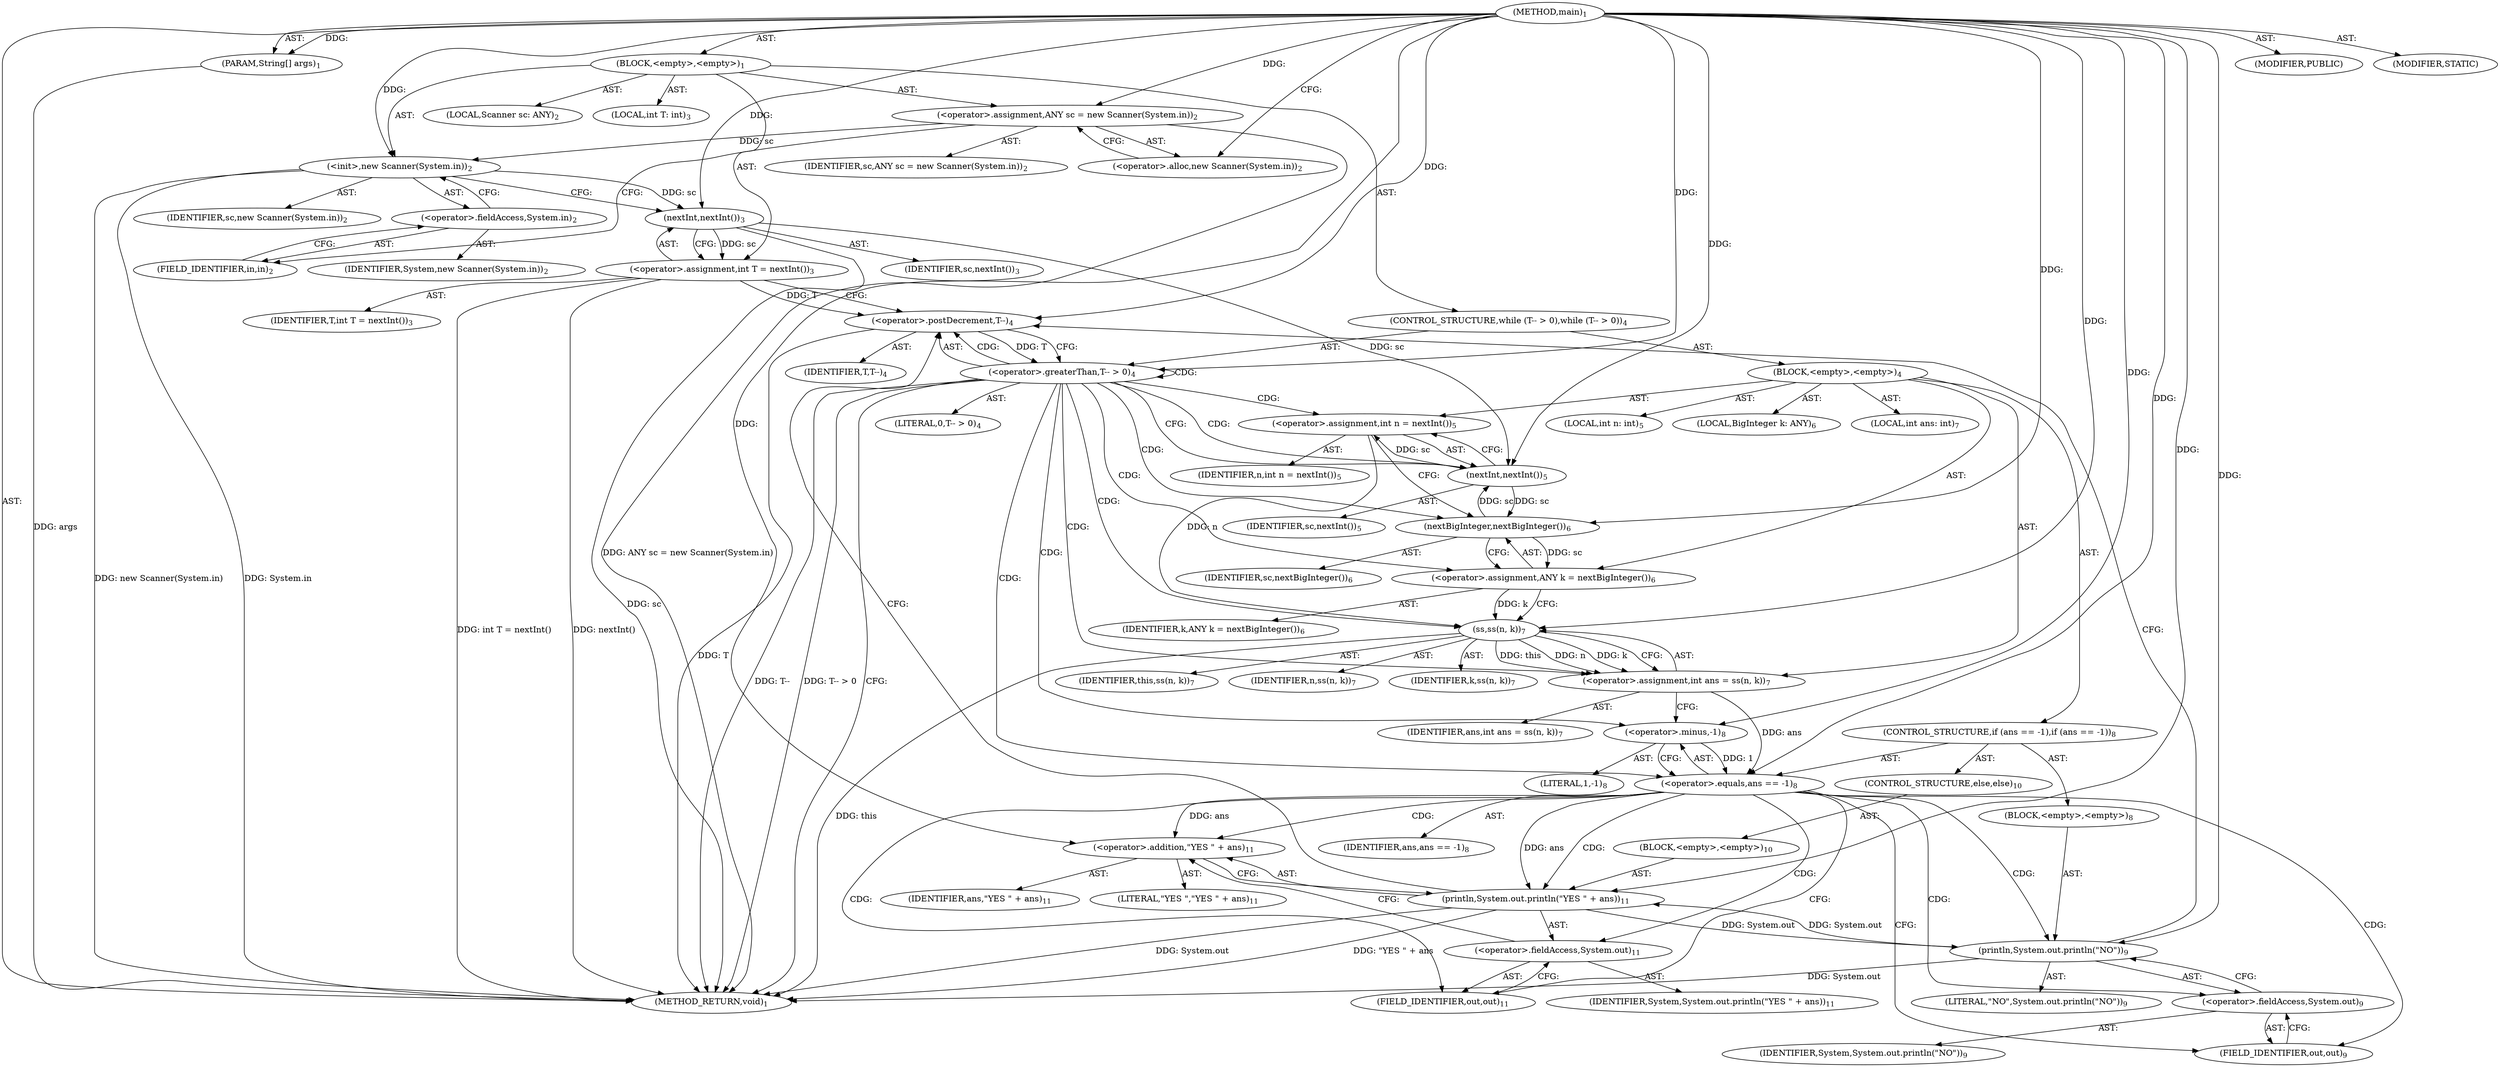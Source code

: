 digraph "main" {  
"19" [label = <(METHOD,main)<SUB>1</SUB>> ]
"20" [label = <(PARAM,String[] args)<SUB>1</SUB>> ]
"21" [label = <(BLOCK,&lt;empty&gt;,&lt;empty&gt;)<SUB>1</SUB>> ]
"4" [label = <(LOCAL,Scanner sc: ANY)<SUB>2</SUB>> ]
"22" [label = <(&lt;operator&gt;.assignment,ANY sc = new Scanner(System.in))<SUB>2</SUB>> ]
"23" [label = <(IDENTIFIER,sc,ANY sc = new Scanner(System.in))<SUB>2</SUB>> ]
"24" [label = <(&lt;operator&gt;.alloc,new Scanner(System.in))<SUB>2</SUB>> ]
"25" [label = <(&lt;init&gt;,new Scanner(System.in))<SUB>2</SUB>> ]
"3" [label = <(IDENTIFIER,sc,new Scanner(System.in))<SUB>2</SUB>> ]
"26" [label = <(&lt;operator&gt;.fieldAccess,System.in)<SUB>2</SUB>> ]
"27" [label = <(IDENTIFIER,System,new Scanner(System.in))<SUB>2</SUB>> ]
"28" [label = <(FIELD_IDENTIFIER,in,in)<SUB>2</SUB>> ]
"29" [label = <(LOCAL,int T: int)<SUB>3</SUB>> ]
"30" [label = <(&lt;operator&gt;.assignment,int T = nextInt())<SUB>3</SUB>> ]
"31" [label = <(IDENTIFIER,T,int T = nextInt())<SUB>3</SUB>> ]
"32" [label = <(nextInt,nextInt())<SUB>3</SUB>> ]
"33" [label = <(IDENTIFIER,sc,nextInt())<SUB>3</SUB>> ]
"34" [label = <(CONTROL_STRUCTURE,while (T-- &gt; 0),while (T-- &gt; 0))<SUB>4</SUB>> ]
"35" [label = <(&lt;operator&gt;.greaterThan,T-- &gt; 0)<SUB>4</SUB>> ]
"36" [label = <(&lt;operator&gt;.postDecrement,T--)<SUB>4</SUB>> ]
"37" [label = <(IDENTIFIER,T,T--)<SUB>4</SUB>> ]
"38" [label = <(LITERAL,0,T-- &gt; 0)<SUB>4</SUB>> ]
"39" [label = <(BLOCK,&lt;empty&gt;,&lt;empty&gt;)<SUB>4</SUB>> ]
"40" [label = <(LOCAL,int n: int)<SUB>5</SUB>> ]
"41" [label = <(&lt;operator&gt;.assignment,int n = nextInt())<SUB>5</SUB>> ]
"42" [label = <(IDENTIFIER,n,int n = nextInt())<SUB>5</SUB>> ]
"43" [label = <(nextInt,nextInt())<SUB>5</SUB>> ]
"44" [label = <(IDENTIFIER,sc,nextInt())<SUB>5</SUB>> ]
"45" [label = <(LOCAL,BigInteger k: ANY)<SUB>6</SUB>> ]
"46" [label = <(&lt;operator&gt;.assignment,ANY k = nextBigInteger())<SUB>6</SUB>> ]
"47" [label = <(IDENTIFIER,k,ANY k = nextBigInteger())<SUB>6</SUB>> ]
"48" [label = <(nextBigInteger,nextBigInteger())<SUB>6</SUB>> ]
"49" [label = <(IDENTIFIER,sc,nextBigInteger())<SUB>6</SUB>> ]
"50" [label = <(LOCAL,int ans: int)<SUB>7</SUB>> ]
"51" [label = <(&lt;operator&gt;.assignment,int ans = ss(n, k))<SUB>7</SUB>> ]
"52" [label = <(IDENTIFIER,ans,int ans = ss(n, k))<SUB>7</SUB>> ]
"53" [label = <(ss,ss(n, k))<SUB>7</SUB>> ]
"54" [label = <(IDENTIFIER,this,ss(n, k))<SUB>7</SUB>> ]
"55" [label = <(IDENTIFIER,n,ss(n, k))<SUB>7</SUB>> ]
"56" [label = <(IDENTIFIER,k,ss(n, k))<SUB>7</SUB>> ]
"57" [label = <(CONTROL_STRUCTURE,if (ans == -1),if (ans == -1))<SUB>8</SUB>> ]
"58" [label = <(&lt;operator&gt;.equals,ans == -1)<SUB>8</SUB>> ]
"59" [label = <(IDENTIFIER,ans,ans == -1)<SUB>8</SUB>> ]
"60" [label = <(&lt;operator&gt;.minus,-1)<SUB>8</SUB>> ]
"61" [label = <(LITERAL,1,-1)<SUB>8</SUB>> ]
"62" [label = <(BLOCK,&lt;empty&gt;,&lt;empty&gt;)<SUB>8</SUB>> ]
"63" [label = <(println,System.out.println(&quot;NO&quot;))<SUB>9</SUB>> ]
"64" [label = <(&lt;operator&gt;.fieldAccess,System.out)<SUB>9</SUB>> ]
"65" [label = <(IDENTIFIER,System,System.out.println(&quot;NO&quot;))<SUB>9</SUB>> ]
"66" [label = <(FIELD_IDENTIFIER,out,out)<SUB>9</SUB>> ]
"67" [label = <(LITERAL,&quot;NO&quot;,System.out.println(&quot;NO&quot;))<SUB>9</SUB>> ]
"68" [label = <(CONTROL_STRUCTURE,else,else)<SUB>10</SUB>> ]
"69" [label = <(BLOCK,&lt;empty&gt;,&lt;empty&gt;)<SUB>10</SUB>> ]
"70" [label = <(println,System.out.println(&quot;YES &quot; + ans))<SUB>11</SUB>> ]
"71" [label = <(&lt;operator&gt;.fieldAccess,System.out)<SUB>11</SUB>> ]
"72" [label = <(IDENTIFIER,System,System.out.println(&quot;YES &quot; + ans))<SUB>11</SUB>> ]
"73" [label = <(FIELD_IDENTIFIER,out,out)<SUB>11</SUB>> ]
"74" [label = <(&lt;operator&gt;.addition,&quot;YES &quot; + ans)<SUB>11</SUB>> ]
"75" [label = <(LITERAL,&quot;YES &quot;,&quot;YES &quot; + ans)<SUB>11</SUB>> ]
"76" [label = <(IDENTIFIER,ans,&quot;YES &quot; + ans)<SUB>11</SUB>> ]
"77" [label = <(MODIFIER,PUBLIC)> ]
"78" [label = <(MODIFIER,STATIC)> ]
"79" [label = <(METHOD_RETURN,void)<SUB>1</SUB>> ]
  "19" -> "20"  [ label = "AST: "] 
  "19" -> "21"  [ label = "AST: "] 
  "19" -> "77"  [ label = "AST: "] 
  "19" -> "78"  [ label = "AST: "] 
  "19" -> "79"  [ label = "AST: "] 
  "21" -> "4"  [ label = "AST: "] 
  "21" -> "22"  [ label = "AST: "] 
  "21" -> "25"  [ label = "AST: "] 
  "21" -> "29"  [ label = "AST: "] 
  "21" -> "30"  [ label = "AST: "] 
  "21" -> "34"  [ label = "AST: "] 
  "22" -> "23"  [ label = "AST: "] 
  "22" -> "24"  [ label = "AST: "] 
  "25" -> "3"  [ label = "AST: "] 
  "25" -> "26"  [ label = "AST: "] 
  "26" -> "27"  [ label = "AST: "] 
  "26" -> "28"  [ label = "AST: "] 
  "30" -> "31"  [ label = "AST: "] 
  "30" -> "32"  [ label = "AST: "] 
  "32" -> "33"  [ label = "AST: "] 
  "34" -> "35"  [ label = "AST: "] 
  "34" -> "39"  [ label = "AST: "] 
  "35" -> "36"  [ label = "AST: "] 
  "35" -> "38"  [ label = "AST: "] 
  "36" -> "37"  [ label = "AST: "] 
  "39" -> "40"  [ label = "AST: "] 
  "39" -> "41"  [ label = "AST: "] 
  "39" -> "45"  [ label = "AST: "] 
  "39" -> "46"  [ label = "AST: "] 
  "39" -> "50"  [ label = "AST: "] 
  "39" -> "51"  [ label = "AST: "] 
  "39" -> "57"  [ label = "AST: "] 
  "41" -> "42"  [ label = "AST: "] 
  "41" -> "43"  [ label = "AST: "] 
  "43" -> "44"  [ label = "AST: "] 
  "46" -> "47"  [ label = "AST: "] 
  "46" -> "48"  [ label = "AST: "] 
  "48" -> "49"  [ label = "AST: "] 
  "51" -> "52"  [ label = "AST: "] 
  "51" -> "53"  [ label = "AST: "] 
  "53" -> "54"  [ label = "AST: "] 
  "53" -> "55"  [ label = "AST: "] 
  "53" -> "56"  [ label = "AST: "] 
  "57" -> "58"  [ label = "AST: "] 
  "57" -> "62"  [ label = "AST: "] 
  "57" -> "68"  [ label = "AST: "] 
  "58" -> "59"  [ label = "AST: "] 
  "58" -> "60"  [ label = "AST: "] 
  "60" -> "61"  [ label = "AST: "] 
  "62" -> "63"  [ label = "AST: "] 
  "63" -> "64"  [ label = "AST: "] 
  "63" -> "67"  [ label = "AST: "] 
  "64" -> "65"  [ label = "AST: "] 
  "64" -> "66"  [ label = "AST: "] 
  "68" -> "69"  [ label = "AST: "] 
  "69" -> "70"  [ label = "AST: "] 
  "70" -> "71"  [ label = "AST: "] 
  "70" -> "74"  [ label = "AST: "] 
  "71" -> "72"  [ label = "AST: "] 
  "71" -> "73"  [ label = "AST: "] 
  "74" -> "75"  [ label = "AST: "] 
  "74" -> "76"  [ label = "AST: "] 
  "22" -> "28"  [ label = "CFG: "] 
  "25" -> "32"  [ label = "CFG: "] 
  "30" -> "36"  [ label = "CFG: "] 
  "24" -> "22"  [ label = "CFG: "] 
  "26" -> "25"  [ label = "CFG: "] 
  "32" -> "30"  [ label = "CFG: "] 
  "35" -> "79"  [ label = "CFG: "] 
  "35" -> "43"  [ label = "CFG: "] 
  "28" -> "26"  [ label = "CFG: "] 
  "36" -> "35"  [ label = "CFG: "] 
  "41" -> "48"  [ label = "CFG: "] 
  "46" -> "53"  [ label = "CFG: "] 
  "51" -> "60"  [ label = "CFG: "] 
  "43" -> "41"  [ label = "CFG: "] 
  "48" -> "46"  [ label = "CFG: "] 
  "53" -> "51"  [ label = "CFG: "] 
  "58" -> "66"  [ label = "CFG: "] 
  "58" -> "73"  [ label = "CFG: "] 
  "60" -> "58"  [ label = "CFG: "] 
  "63" -> "36"  [ label = "CFG: "] 
  "64" -> "63"  [ label = "CFG: "] 
  "70" -> "36"  [ label = "CFG: "] 
  "66" -> "64"  [ label = "CFG: "] 
  "71" -> "74"  [ label = "CFG: "] 
  "74" -> "70"  [ label = "CFG: "] 
  "73" -> "71"  [ label = "CFG: "] 
  "19" -> "24"  [ label = "CFG: "] 
  "20" -> "79"  [ label = "DDG: args"] 
  "22" -> "79"  [ label = "DDG: ANY sc = new Scanner(System.in)"] 
  "25" -> "79"  [ label = "DDG: System.in"] 
  "25" -> "79"  [ label = "DDG: new Scanner(System.in)"] 
  "32" -> "79"  [ label = "DDG: sc"] 
  "30" -> "79"  [ label = "DDG: nextInt()"] 
  "30" -> "79"  [ label = "DDG: int T = nextInt()"] 
  "36" -> "79"  [ label = "DDG: T"] 
  "35" -> "79"  [ label = "DDG: T--"] 
  "35" -> "79"  [ label = "DDG: T-- &gt; 0"] 
  "70" -> "79"  [ label = "DDG: System.out"] 
  "70" -> "79"  [ label = "DDG: &quot;YES &quot; + ans"] 
  "63" -> "79"  [ label = "DDG: System.out"] 
  "53" -> "79"  [ label = "DDG: this"] 
  "19" -> "20"  [ label = "DDG: "] 
  "19" -> "22"  [ label = "DDG: "] 
  "32" -> "30"  [ label = "DDG: sc"] 
  "22" -> "25"  [ label = "DDG: sc"] 
  "19" -> "25"  [ label = "DDG: "] 
  "25" -> "32"  [ label = "DDG: sc"] 
  "19" -> "32"  [ label = "DDG: "] 
  "36" -> "35"  [ label = "DDG: T"] 
  "19" -> "35"  [ label = "DDG: "] 
  "43" -> "41"  [ label = "DDG: sc"] 
  "48" -> "46"  [ label = "DDG: sc"] 
  "53" -> "51"  [ label = "DDG: this"] 
  "53" -> "51"  [ label = "DDG: n"] 
  "53" -> "51"  [ label = "DDG: k"] 
  "30" -> "36"  [ label = "DDG: T"] 
  "19" -> "36"  [ label = "DDG: "] 
  "32" -> "43"  [ label = "DDG: sc"] 
  "48" -> "43"  [ label = "DDG: sc"] 
  "19" -> "43"  [ label = "DDG: "] 
  "43" -> "48"  [ label = "DDG: sc"] 
  "19" -> "48"  [ label = "DDG: "] 
  "19" -> "53"  [ label = "DDG: "] 
  "41" -> "53"  [ label = "DDG: n"] 
  "46" -> "53"  [ label = "DDG: k"] 
  "51" -> "58"  [ label = "DDG: ans"] 
  "19" -> "58"  [ label = "DDG: "] 
  "60" -> "58"  [ label = "DDG: 1"] 
  "19" -> "60"  [ label = "DDG: "] 
  "70" -> "63"  [ label = "DDG: System.out"] 
  "19" -> "63"  [ label = "DDG: "] 
  "63" -> "70"  [ label = "DDG: System.out"] 
  "19" -> "70"  [ label = "DDG: "] 
  "58" -> "70"  [ label = "DDG: ans"] 
  "19" -> "74"  [ label = "DDG: "] 
  "58" -> "74"  [ label = "DDG: ans"] 
  "35" -> "48"  [ label = "CDG: "] 
  "35" -> "58"  [ label = "CDG: "] 
  "35" -> "60"  [ label = "CDG: "] 
  "35" -> "51"  [ label = "CDG: "] 
  "35" -> "36"  [ label = "CDG: "] 
  "35" -> "46"  [ label = "CDG: "] 
  "35" -> "53"  [ label = "CDG: "] 
  "35" -> "41"  [ label = "CDG: "] 
  "35" -> "35"  [ label = "CDG: "] 
  "35" -> "43"  [ label = "CDG: "] 
  "58" -> "73"  [ label = "CDG: "] 
  "58" -> "64"  [ label = "CDG: "] 
  "58" -> "66"  [ label = "CDG: "] 
  "58" -> "71"  [ label = "CDG: "] 
  "58" -> "70"  [ label = "CDG: "] 
  "58" -> "74"  [ label = "CDG: "] 
  "58" -> "63"  [ label = "CDG: "] 
}

